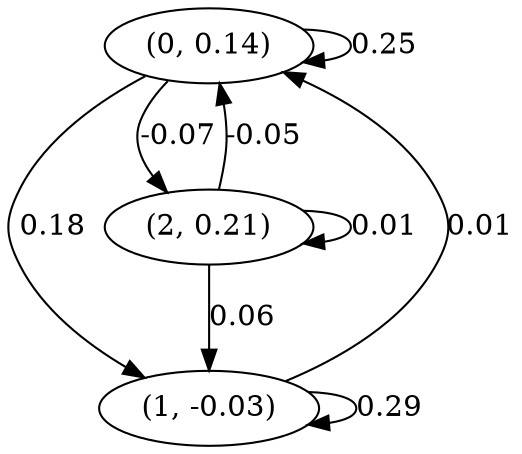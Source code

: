 digraph {
    0 [ label = "(0, 0.14)" ]
    1 [ label = "(1, -0.03)" ]
    2 [ label = "(2, 0.21)" ]
    0 -> 0 [ label = "0.25" ]
    1 -> 1 [ label = "0.29" ]
    2 -> 2 [ label = "0.01" ]
    1 -> 0 [ label = "0.01" ]
    2 -> 0 [ label = "-0.05" ]
    0 -> 1 [ label = "0.18" ]
    2 -> 1 [ label = "0.06" ]
    0 -> 2 [ label = "-0.07" ]
}

